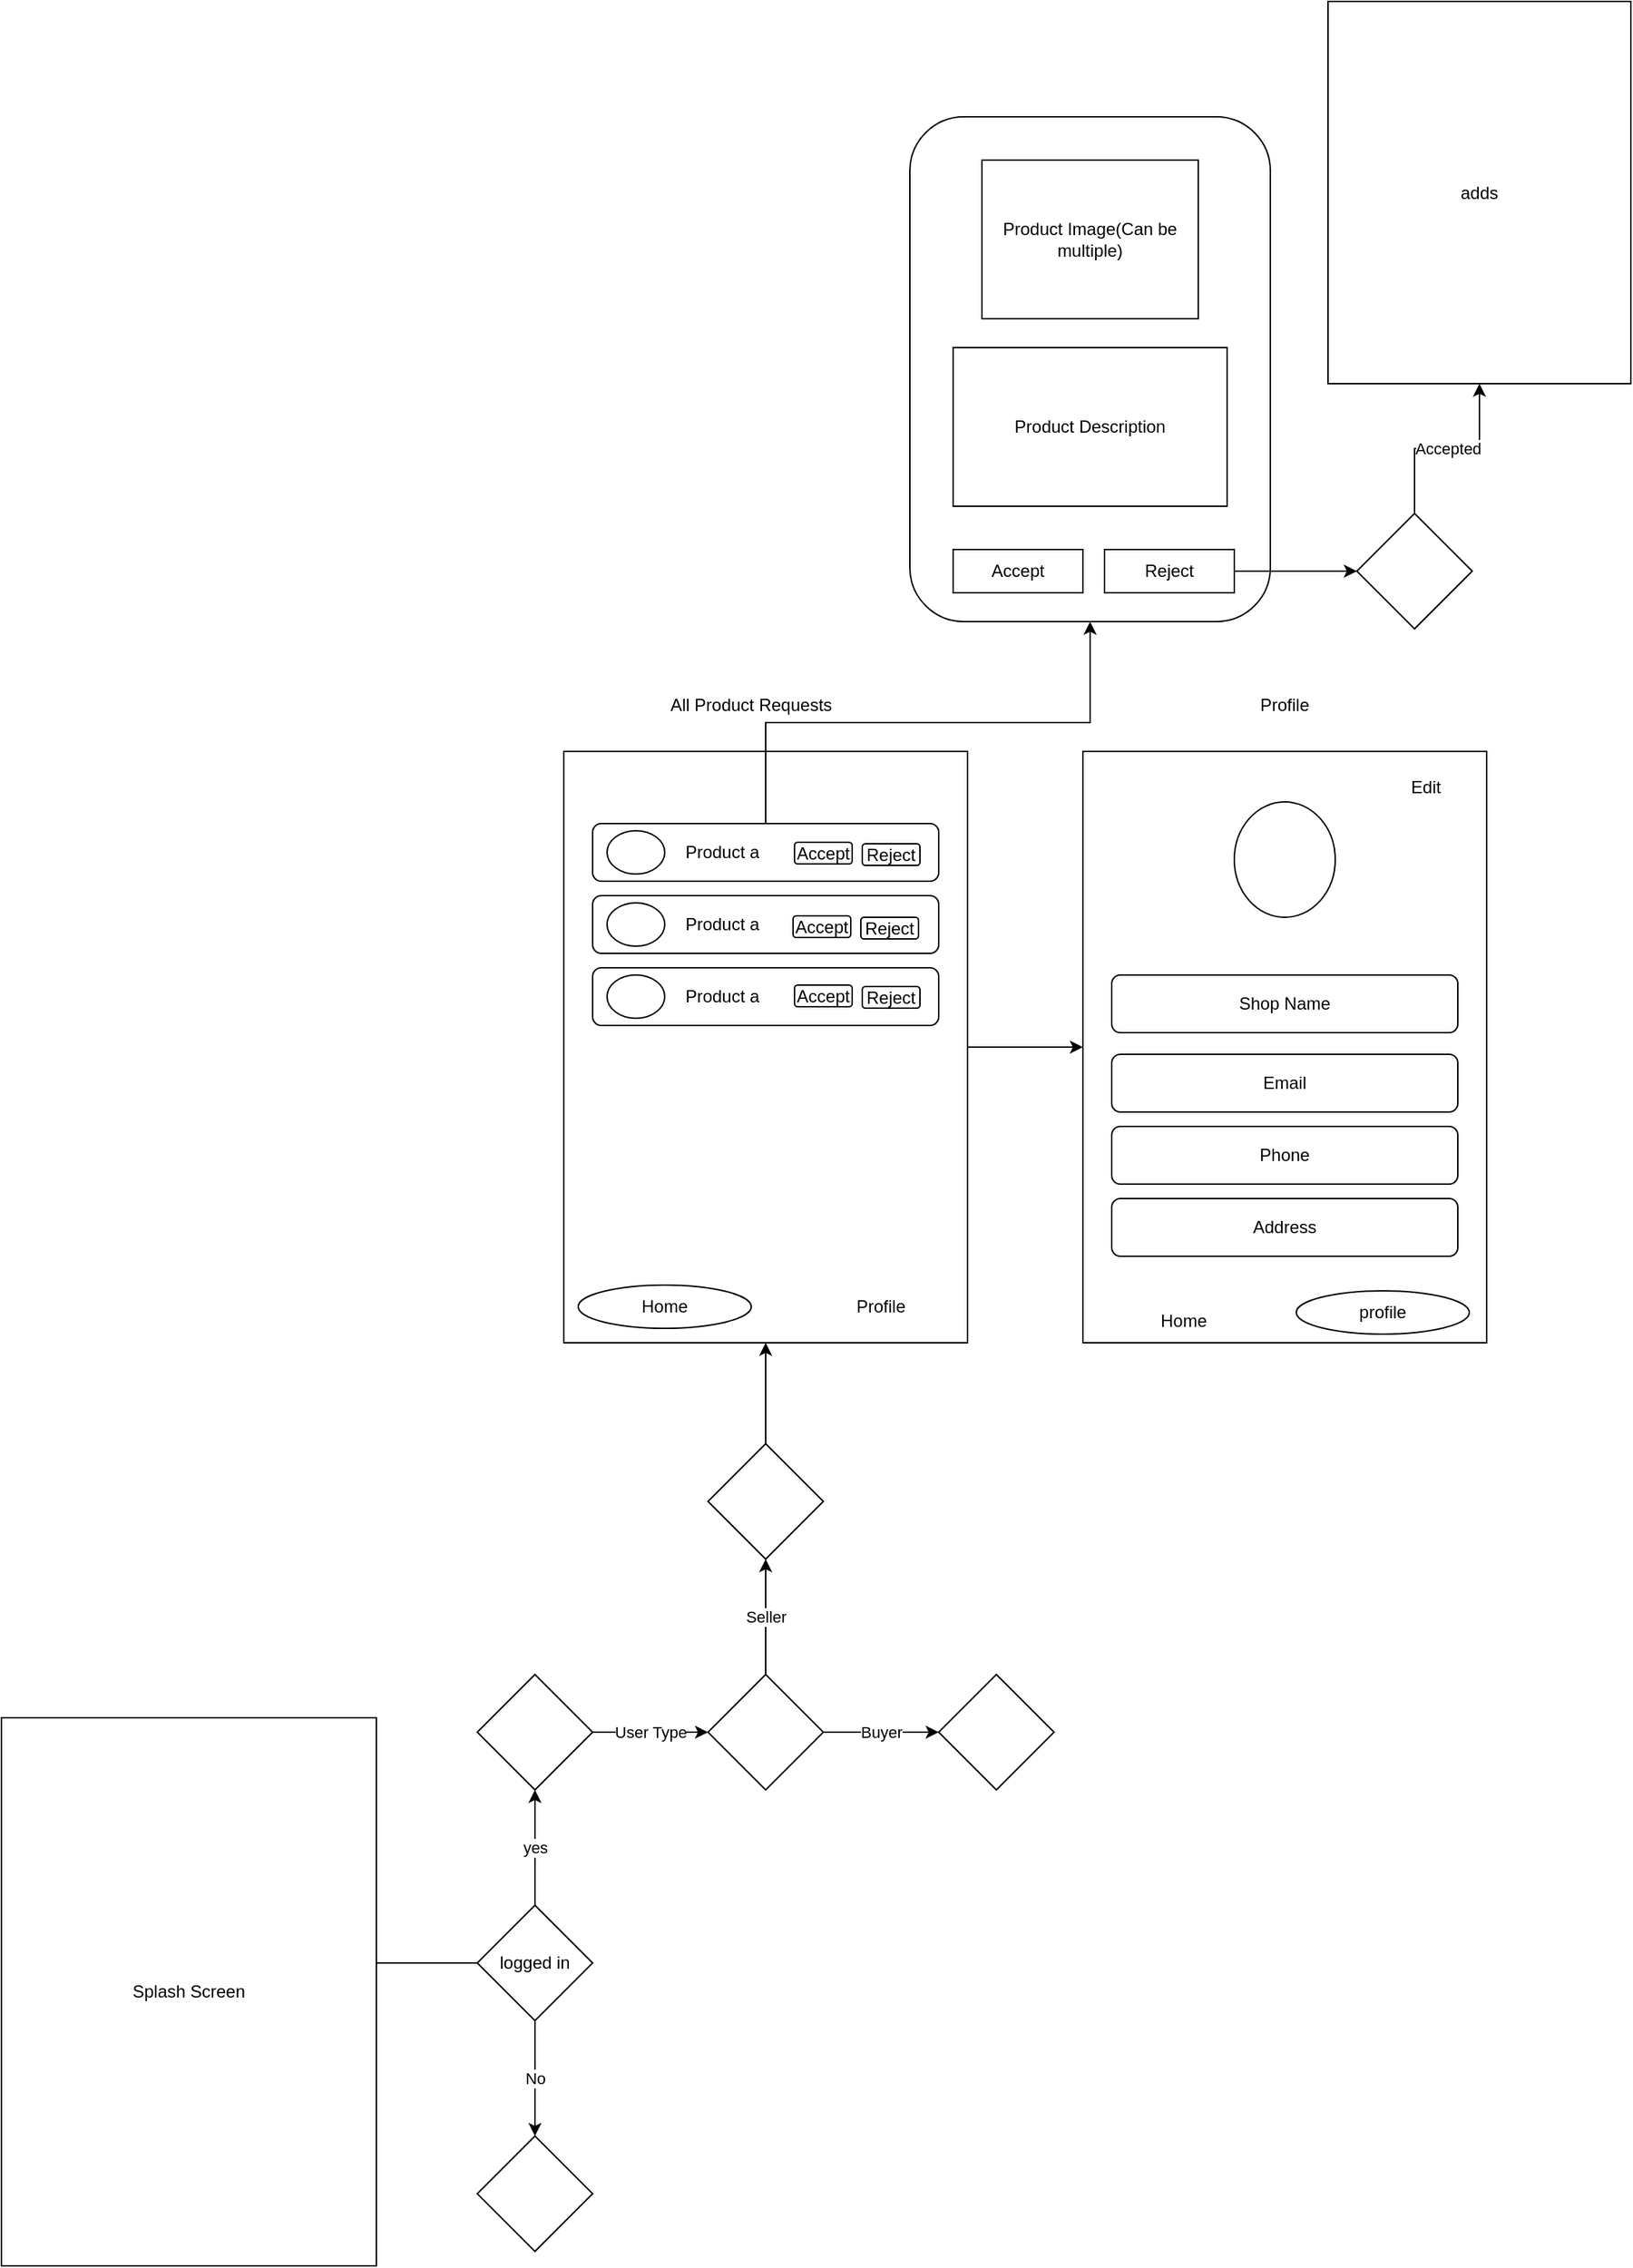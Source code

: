 <mxfile version="20.5.1" type="github">
  <diagram id="vdNYV9QljK_PprWZYiV6" name="Page-1">
    <mxGraphModel dx="845" dy="2617" grid="1" gridSize="10" guides="1" tooltips="1" connect="1" arrows="1" fold="1" page="1" pageScale="1" pageWidth="850" pageHeight="1100" math="0" shadow="0">
      <root>
        <mxCell id="0" />
        <mxCell id="1" parent="0" />
        <mxCell id="OYqPRCBFjNp_nbiLwVbj-1" value="Splash Screen" style="rounded=0;whiteSpace=wrap;html=1;" parent="1" vertex="1">
          <mxGeometry x="130" y="50" width="260" height="380" as="geometry" />
        </mxCell>
        <mxCell id="OYqPRCBFjNp_nbiLwVbj-10" value="yes" style="edgeStyle=orthogonalEdgeStyle;rounded=0;orthogonalLoop=1;jettySize=auto;html=1;" parent="1" source="OYqPRCBFjNp_nbiLwVbj-6" target="OYqPRCBFjNp_nbiLwVbj-9" edge="1">
          <mxGeometry relative="1" as="geometry" />
        </mxCell>
        <mxCell id="OYqPRCBFjNp_nbiLwVbj-14" value="No" style="edgeStyle=orthogonalEdgeStyle;rounded=0;orthogonalLoop=1;jettySize=auto;html=1;" parent="1" source="OYqPRCBFjNp_nbiLwVbj-6" target="OYqPRCBFjNp_nbiLwVbj-13" edge="1">
          <mxGeometry relative="1" as="geometry" />
        </mxCell>
        <mxCell id="OYqPRCBFjNp_nbiLwVbj-6" value="logged in" style="rhombus;whiteSpace=wrap;html=1;" parent="1" vertex="1">
          <mxGeometry x="460" y="180" width="80" height="80" as="geometry" />
        </mxCell>
        <mxCell id="OYqPRCBFjNp_nbiLwVbj-8" value="" style="endArrow=none;html=1;rounded=0;entryX=0;entryY=0.5;entryDx=0;entryDy=0;" parent="1" target="OYqPRCBFjNp_nbiLwVbj-6" edge="1">
          <mxGeometry width="50" height="50" relative="1" as="geometry">
            <mxPoint x="390" y="220" as="sourcePoint" />
            <mxPoint x="440" y="170" as="targetPoint" />
          </mxGeometry>
        </mxCell>
        <mxCell id="OYqPRCBFjNp_nbiLwVbj-16" value="User Type" style="edgeStyle=orthogonalEdgeStyle;rounded=0;orthogonalLoop=1;jettySize=auto;html=1;" parent="1" source="OYqPRCBFjNp_nbiLwVbj-9" target="OYqPRCBFjNp_nbiLwVbj-15" edge="1">
          <mxGeometry relative="1" as="geometry" />
        </mxCell>
        <mxCell id="OYqPRCBFjNp_nbiLwVbj-9" value="" style="rhombus;whiteSpace=wrap;html=1;" parent="1" vertex="1">
          <mxGeometry x="460" y="20" width="80" height="80" as="geometry" />
        </mxCell>
        <mxCell id="OYqPRCBFjNp_nbiLwVbj-13" value="" style="rhombus;whiteSpace=wrap;html=1;" parent="1" vertex="1">
          <mxGeometry x="460" y="340" width="80" height="80" as="geometry" />
        </mxCell>
        <mxCell id="OYqPRCBFjNp_nbiLwVbj-20" value="Seller" style="edgeStyle=orthogonalEdgeStyle;rounded=0;orthogonalLoop=1;jettySize=auto;html=1;" parent="1" source="OYqPRCBFjNp_nbiLwVbj-15" target="OYqPRCBFjNp_nbiLwVbj-19" edge="1">
          <mxGeometry relative="1" as="geometry" />
        </mxCell>
        <mxCell id="OYqPRCBFjNp_nbiLwVbj-22" value="Buyer" style="edgeStyle=orthogonalEdgeStyle;rounded=0;orthogonalLoop=1;jettySize=auto;html=1;" parent="1" source="OYqPRCBFjNp_nbiLwVbj-15" target="OYqPRCBFjNp_nbiLwVbj-21" edge="1">
          <mxGeometry relative="1" as="geometry" />
        </mxCell>
        <mxCell id="OYqPRCBFjNp_nbiLwVbj-15" value="" style="rhombus;whiteSpace=wrap;html=1;" parent="1" vertex="1">
          <mxGeometry x="620" y="20" width="80" height="80" as="geometry" />
        </mxCell>
        <mxCell id="OYqPRCBFjNp_nbiLwVbj-24" value="" style="edgeStyle=orthogonalEdgeStyle;rounded=0;orthogonalLoop=1;jettySize=auto;html=1;" parent="1" source="OYqPRCBFjNp_nbiLwVbj-19" target="OYqPRCBFjNp_nbiLwVbj-23" edge="1">
          <mxGeometry relative="1" as="geometry" />
        </mxCell>
        <mxCell id="OYqPRCBFjNp_nbiLwVbj-19" value="" style="rhombus;whiteSpace=wrap;html=1;" parent="1" vertex="1">
          <mxGeometry x="620" y="-140" width="80" height="80" as="geometry" />
        </mxCell>
        <mxCell id="OYqPRCBFjNp_nbiLwVbj-21" value="" style="rhombus;whiteSpace=wrap;html=1;" parent="1" vertex="1">
          <mxGeometry x="780" y="20" width="80" height="80" as="geometry" />
        </mxCell>
        <mxCell id="OYqPRCBFjNp_nbiLwVbj-51" value="" style="edgeStyle=orthogonalEdgeStyle;rounded=0;orthogonalLoop=1;jettySize=auto;html=1;" parent="1" source="OYqPRCBFjNp_nbiLwVbj-23" target="OYqPRCBFjNp_nbiLwVbj-50" edge="1">
          <mxGeometry relative="1" as="geometry" />
        </mxCell>
        <mxCell id="OYqPRCBFjNp_nbiLwVbj-23" value="" style="whiteSpace=wrap;html=1;" parent="1" vertex="1">
          <mxGeometry x="520" y="-620" width="280" height="410" as="geometry" />
        </mxCell>
        <mxCell id="OYqPRCBFjNp_nbiLwVbj-26" value="Home" style="text;html=1;strokeColor=none;fillColor=none;align=center;verticalAlign=middle;whiteSpace=wrap;rounded=0;" parent="1" vertex="1">
          <mxGeometry x="550" y="-250" width="60" height="30" as="geometry" />
        </mxCell>
        <mxCell id="OYqPRCBFjNp_nbiLwVbj-27" value="Profile" style="text;html=1;strokeColor=none;fillColor=none;align=center;verticalAlign=middle;whiteSpace=wrap;rounded=0;" parent="1" vertex="1">
          <mxGeometry x="710" y="-250" width="60" height="30" as="geometry" />
        </mxCell>
        <mxCell id="OYqPRCBFjNp_nbiLwVbj-30" value="Home" style="ellipse;whiteSpace=wrap;html=1;" parent="1" vertex="1">
          <mxGeometry x="530" y="-250" width="120" height="30" as="geometry" />
        </mxCell>
        <mxCell id="OYqPRCBFjNp_nbiLwVbj-31" value="All Product Requests&lt;br&gt;" style="text;html=1;strokeColor=none;fillColor=none;align=center;verticalAlign=middle;whiteSpace=wrap;rounded=0;" parent="1" vertex="1">
          <mxGeometry x="560" y="-667" width="180" height="30" as="geometry" />
        </mxCell>
        <mxCell id="OYqPRCBFjNp_nbiLwVbj-65" value="" style="edgeStyle=orthogonalEdgeStyle;rounded=0;orthogonalLoop=1;jettySize=auto;html=1;" parent="1" source="OYqPRCBFjNp_nbiLwVbj-32" target="OYqPRCBFjNp_nbiLwVbj-64" edge="1">
          <mxGeometry relative="1" as="geometry" />
        </mxCell>
        <mxCell id="OYqPRCBFjNp_nbiLwVbj-32" value="" style="rounded=1;whiteSpace=wrap;html=1;" parent="1" vertex="1">
          <mxGeometry x="540" y="-570" width="240" height="40" as="geometry" />
        </mxCell>
        <mxCell id="OYqPRCBFjNp_nbiLwVbj-33" value="" style="ellipse;whiteSpace=wrap;html=1;" parent="1" vertex="1">
          <mxGeometry x="550" y="-565" width="40" height="30" as="geometry" />
        </mxCell>
        <mxCell id="OYqPRCBFjNp_nbiLwVbj-34" value="Product a" style="text;html=1;strokeColor=none;fillColor=none;align=center;verticalAlign=middle;whiteSpace=wrap;rounded=0;" parent="1" vertex="1">
          <mxGeometry x="600" y="-565" width="60" height="30" as="geometry" />
        </mxCell>
        <mxCell id="OYqPRCBFjNp_nbiLwVbj-36" value="" style="rounded=1;whiteSpace=wrap;html=1;" parent="1" vertex="1">
          <mxGeometry x="540" y="-520" width="240" height="40" as="geometry" />
        </mxCell>
        <mxCell id="OYqPRCBFjNp_nbiLwVbj-37" value="" style="ellipse;whiteSpace=wrap;html=1;" parent="1" vertex="1">
          <mxGeometry x="550" y="-515" width="40" height="30" as="geometry" />
        </mxCell>
        <mxCell id="OYqPRCBFjNp_nbiLwVbj-38" value="Product a" style="text;html=1;strokeColor=none;fillColor=none;align=center;verticalAlign=middle;whiteSpace=wrap;rounded=0;" parent="1" vertex="1">
          <mxGeometry x="600" y="-515" width="60" height="30" as="geometry" />
        </mxCell>
        <mxCell id="OYqPRCBFjNp_nbiLwVbj-39" value="" style="rounded=1;whiteSpace=wrap;html=1;" parent="1" vertex="1">
          <mxGeometry x="540" y="-470" width="240" height="40" as="geometry" />
        </mxCell>
        <mxCell id="OYqPRCBFjNp_nbiLwVbj-40" value="" style="ellipse;whiteSpace=wrap;html=1;" parent="1" vertex="1">
          <mxGeometry x="550" y="-465" width="40" height="30" as="geometry" />
        </mxCell>
        <mxCell id="OYqPRCBFjNp_nbiLwVbj-41" value="Product a" style="text;html=1;strokeColor=none;fillColor=none;align=center;verticalAlign=middle;whiteSpace=wrap;rounded=0;" parent="1" vertex="1">
          <mxGeometry x="600" y="-465" width="60" height="30" as="geometry" />
        </mxCell>
        <mxCell id="OYqPRCBFjNp_nbiLwVbj-42" value="Accept" style="rounded=1;whiteSpace=wrap;html=1;" parent="1" vertex="1">
          <mxGeometry x="680" y="-557" width="40" height="15" as="geometry" />
        </mxCell>
        <mxCell id="OYqPRCBFjNp_nbiLwVbj-43" value="Reject" style="rounded=1;whiteSpace=wrap;html=1;" parent="1" vertex="1">
          <mxGeometry x="727" y="-556" width="40" height="15" as="geometry" />
        </mxCell>
        <mxCell id="OYqPRCBFjNp_nbiLwVbj-46" value="Accept" style="rounded=1;whiteSpace=wrap;html=1;" parent="1" vertex="1">
          <mxGeometry x="679" y="-506" width="40" height="15" as="geometry" />
        </mxCell>
        <mxCell id="OYqPRCBFjNp_nbiLwVbj-47" value="Reject" style="rounded=1;whiteSpace=wrap;html=1;" parent="1" vertex="1">
          <mxGeometry x="726" y="-505" width="40" height="15" as="geometry" />
        </mxCell>
        <mxCell id="OYqPRCBFjNp_nbiLwVbj-48" value="Accept" style="rounded=1;whiteSpace=wrap;html=1;" parent="1" vertex="1">
          <mxGeometry x="680" y="-458" width="40" height="15" as="geometry" />
        </mxCell>
        <mxCell id="OYqPRCBFjNp_nbiLwVbj-49" value="Reject" style="rounded=1;whiteSpace=wrap;html=1;" parent="1" vertex="1">
          <mxGeometry x="727" y="-457" width="40" height="15" as="geometry" />
        </mxCell>
        <mxCell id="OYqPRCBFjNp_nbiLwVbj-50" value="" style="whiteSpace=wrap;html=1;" parent="1" vertex="1">
          <mxGeometry x="880" y="-620" width="280" height="410" as="geometry" />
        </mxCell>
        <mxCell id="OYqPRCBFjNp_nbiLwVbj-52" value="Profile" style="text;html=1;strokeColor=none;fillColor=none;align=center;verticalAlign=middle;whiteSpace=wrap;rounded=0;fontStyle=1" parent="1" vertex="1">
          <mxGeometry x="1080" y="-240" width="60" height="30" as="geometry" />
        </mxCell>
        <mxCell id="OYqPRCBFjNp_nbiLwVbj-53" value="profile" style="ellipse;whiteSpace=wrap;html=1;" parent="1" vertex="1">
          <mxGeometry x="1028" y="-246" width="120" height="30" as="geometry" />
        </mxCell>
        <mxCell id="OYqPRCBFjNp_nbiLwVbj-54" value="Home" style="text;html=1;strokeColor=none;fillColor=none;align=center;verticalAlign=middle;whiteSpace=wrap;rounded=0;" parent="1" vertex="1">
          <mxGeometry x="920" y="-240" width="60" height="30" as="geometry" />
        </mxCell>
        <mxCell id="OYqPRCBFjNp_nbiLwVbj-55" value="Profile" style="text;html=1;strokeColor=none;fillColor=none;align=center;verticalAlign=middle;whiteSpace=wrap;rounded=0;" parent="1" vertex="1">
          <mxGeometry x="990" y="-667" width="60" height="30" as="geometry" />
        </mxCell>
        <mxCell id="OYqPRCBFjNp_nbiLwVbj-59" value="" style="ellipse;whiteSpace=wrap;html=1;" parent="1" vertex="1">
          <mxGeometry x="985" y="-585" width="70" height="80" as="geometry" />
        </mxCell>
        <mxCell id="OYqPRCBFjNp_nbiLwVbj-60" value="Shop Name" style="rounded=1;whiteSpace=wrap;html=1;" parent="1" vertex="1">
          <mxGeometry x="900" y="-465" width="240" height="40" as="geometry" />
        </mxCell>
        <mxCell id="OYqPRCBFjNp_nbiLwVbj-61" value="Email&lt;span style=&quot;color: rgba(0, 0, 0, 0); font-family: monospace; font-size: 0px; text-align: start;&quot;&gt;%3CmxGraphModel%3E%3Croot%3E%3CmxCell%20id%3D%220%22%2F%3E%3CmxCell%20id%3D%221%22%20parent%3D%220%22%2F%3E%3CmxCell%20id%3D%222%22%20value%3D%22Name%22%20style%3D%22rounded%3D1%3BwhiteSpace%3Dwrap%3Bhtml%3D1%3B%22%20vertex%3D%221%22%20parent%3D%221%22%3E%3CmxGeometry%20x%3D%22900%22%20y%3D%22-465%22%20width%3D%22240%22%20height%3D%2240%22%20as%3D%22geometry%22%2F%3E%3C%2FmxCell%3E%3C%2Froot%3E%3C%2FmxGraphModel%3E&lt;/span&gt;" style="rounded=1;whiteSpace=wrap;html=1;" parent="1" vertex="1">
          <mxGeometry x="900" y="-410" width="240" height="40" as="geometry" />
        </mxCell>
        <mxCell id="OYqPRCBFjNp_nbiLwVbj-62" value="Phone" style="rounded=1;whiteSpace=wrap;html=1;" parent="1" vertex="1">
          <mxGeometry x="900" y="-360" width="240" height="40" as="geometry" />
        </mxCell>
        <mxCell id="OYqPRCBFjNp_nbiLwVbj-63" value="Address" style="rounded=1;whiteSpace=wrap;html=1;" parent="1" vertex="1">
          <mxGeometry x="900" y="-310" width="240" height="40" as="geometry" />
        </mxCell>
        <mxCell id="OYqPRCBFjNp_nbiLwVbj-64" value="" style="whiteSpace=wrap;html=1;rounded=1;" parent="1" vertex="1">
          <mxGeometry x="760" y="-1060" width="250" height="350" as="geometry" />
        </mxCell>
        <mxCell id="OYqPRCBFjNp_nbiLwVbj-66" value="Edit" style="text;html=1;strokeColor=none;fillColor=none;align=center;verticalAlign=middle;whiteSpace=wrap;rounded=0;" parent="1" vertex="1">
          <mxGeometry x="1088" y="-610" width="60" height="30" as="geometry" />
        </mxCell>
        <mxCell id="OYqPRCBFjNp_nbiLwVbj-67" value="Product Image(Can be multiple)" style="rounded=0;whiteSpace=wrap;html=1;" parent="1" vertex="1">
          <mxGeometry x="810" y="-1030" width="150" height="110" as="geometry" />
        </mxCell>
        <mxCell id="OYqPRCBFjNp_nbiLwVbj-68" value="Product Description" style="rounded=0;whiteSpace=wrap;html=1;" parent="1" vertex="1">
          <mxGeometry x="790" y="-900" width="190" height="110" as="geometry" />
        </mxCell>
        <mxCell id="OYqPRCBFjNp_nbiLwVbj-69" value="Accept" style="rounded=0;whiteSpace=wrap;html=1;" parent="1" vertex="1">
          <mxGeometry x="790" y="-760" width="90" height="30" as="geometry" />
        </mxCell>
        <mxCell id="OYqPRCBFjNp_nbiLwVbj-72" value="" style="edgeStyle=orthogonalEdgeStyle;rounded=0;orthogonalLoop=1;jettySize=auto;html=1;" parent="1" source="OYqPRCBFjNp_nbiLwVbj-70" target="OYqPRCBFjNp_nbiLwVbj-71" edge="1">
          <mxGeometry relative="1" as="geometry" />
        </mxCell>
        <mxCell id="OYqPRCBFjNp_nbiLwVbj-70" value="Reject" style="rounded=0;whiteSpace=wrap;html=1;" parent="1" vertex="1">
          <mxGeometry x="895" y="-760" width="90" height="30" as="geometry" />
        </mxCell>
        <mxCell id="OYqPRCBFjNp_nbiLwVbj-74" value="Accepted" style="edgeStyle=orthogonalEdgeStyle;rounded=0;orthogonalLoop=1;jettySize=auto;html=1;" parent="1" source="OYqPRCBFjNp_nbiLwVbj-71" target="OYqPRCBFjNp_nbiLwVbj-73" edge="1">
          <mxGeometry relative="1" as="geometry" />
        </mxCell>
        <mxCell id="OYqPRCBFjNp_nbiLwVbj-71" value="" style="rhombus;whiteSpace=wrap;html=1;rounded=0;" parent="1" vertex="1">
          <mxGeometry x="1070" y="-785" width="80" height="80" as="geometry" />
        </mxCell>
        <mxCell id="OYqPRCBFjNp_nbiLwVbj-73" value="adds" style="whiteSpace=wrap;html=1;rounded=0;" parent="1" vertex="1">
          <mxGeometry x="1050" y="-1140" width="210" height="265" as="geometry" />
        </mxCell>
      </root>
    </mxGraphModel>
  </diagram>
</mxfile>
